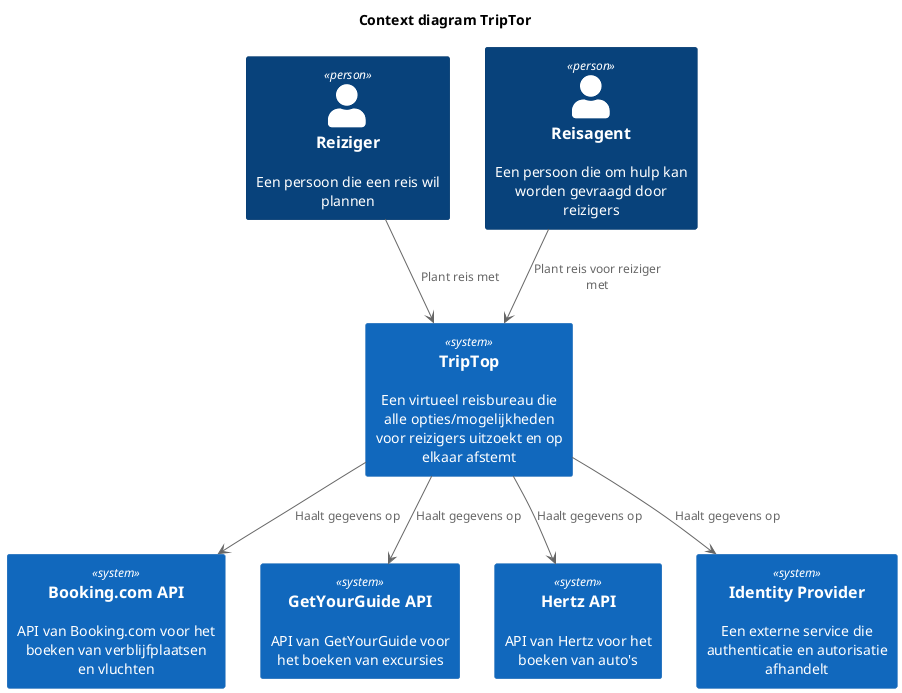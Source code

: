 @startuml
!include <C4/C4_Container>
title Context diagram TripTor
Person(Reiziger, "Reiziger", "Een persoon die een reis wil plannen")
Person(Reisagent, "Reisagent", "Een persoon die om hulp kan worden gevraagd door reizigers")

'Central system
System(TripTop, "TripTop", "Een virtueel reisbureau die alle opties/mogelijkheden voor reizigers uitzoekt en op elkaar afstemt")

'External systems
System(BookingAPI, "Booking.com API", "API van Booking.com voor het boeken van verblijfplaatsen en vluchten")
System(GetYourGuideAPI, "GetYourGuide API", "API van GetYourGuide voor het boeken van excursies")
System(HertzAPI, "Hertz API", "API van Hertz voor het boeken van auto's")
System(IdentityProvider, "Identity Provider", "Een externe service die authenticatie en autorisatie afhandelt")

Reiziger --> TripTop : "Plant reis met"
Reisagent --> TripTop : "Plant reis voor reiziger met"

TripTop --> BookingAPI : "Haalt gegevens op"
TripTop --> GetYourGuideAPI : "Haalt gegevens op"
TripTop --> HertzAPI : "Haalt gegevens op"
TripTop --> IdentityProvider : "Haalt gegevens op"
@enduml
